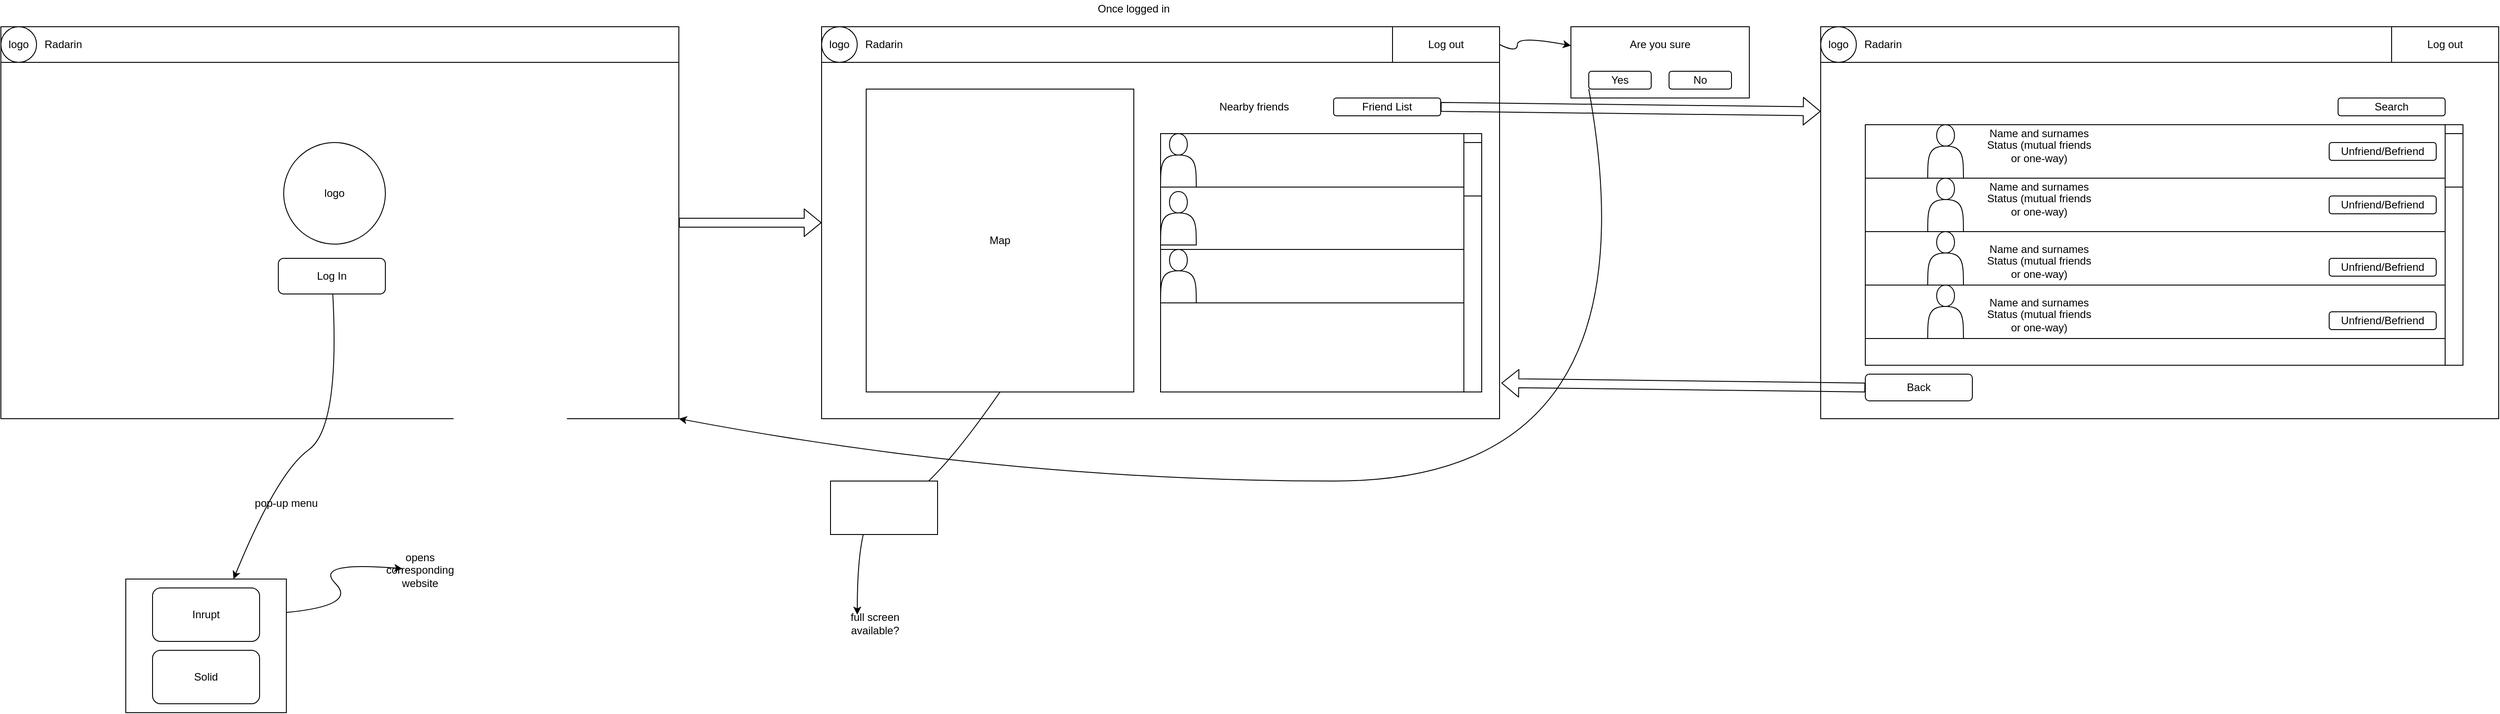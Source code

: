<mxfile version="14.4.3" type="device"><diagram id="82qDOXczWBg0st0T0GSb" name="Página-1"><mxGraphModel dx="2370" dy="1370" grid="1" gridSize="10" guides="1" tooltips="1" connect="1" arrows="1" fold="1" page="1" pageScale="1" pageWidth="827" pageHeight="1169" math="0" shadow="0"><root><mxCell id="0"/><mxCell id="1" parent="0"/><mxCell id="nZ1-L9YDyr6SDBKkAzMu-2" value="" style="rounded=0;whiteSpace=wrap;html=1;" vertex="1" parent="1"><mxGeometry x="40" y="40" width="760" height="440" as="geometry"/></mxCell><mxCell id="nZ1-L9YDyr6SDBKkAzMu-3" value="logo" style="ellipse;whiteSpace=wrap;html=1;aspect=fixed;" vertex="1" parent="1"><mxGeometry x="357" y="170" width="114" height="114" as="geometry"/></mxCell><mxCell id="nZ1-L9YDyr6SDBKkAzMu-4" value="Log In" style="rounded=1;whiteSpace=wrap;html=1;" vertex="1" parent="1"><mxGeometry x="351" y="300" width="120" height="40" as="geometry"/></mxCell><mxCell id="nZ1-L9YDyr6SDBKkAzMu-5" value="" style="curved=1;endArrow=classic;html=1;" edge="1" parent="1" source="nZ1-L9YDyr6SDBKkAzMu-4" target="nZ1-L9YDyr6SDBKkAzMu-6"><mxGeometry width="50" height="50" relative="1" as="geometry"><mxPoint x="390" y="510" as="sourcePoint"/><mxPoint x="290" y="650" as="targetPoint"/><Array as="points"><mxPoint x="420" y="490"/><mxPoint x="350" y="540"/></Array></mxGeometry></mxCell><mxCell id="nZ1-L9YDyr6SDBKkAzMu-6" value="" style="rounded=0;whiteSpace=wrap;html=1;" vertex="1" parent="1"><mxGeometry x="180" y="660" width="180" height="150" as="geometry"/></mxCell><mxCell id="nZ1-L9YDyr6SDBKkAzMu-7" value="Solid" style="rounded=1;whiteSpace=wrap;html=1;" vertex="1" parent="1"><mxGeometry x="210" y="740" width="120" height="60" as="geometry"/></mxCell><mxCell id="nZ1-L9YDyr6SDBKkAzMu-8" value="Inrupt" style="rounded=1;whiteSpace=wrap;html=1;" vertex="1" parent="1"><mxGeometry x="210" y="670" width="120" height="60" as="geometry"/></mxCell><mxCell id="nZ1-L9YDyr6SDBKkAzMu-9" value="pop-up menu&lt;br&gt;" style="text;html=1;strokeColor=none;fillColor=none;align=center;verticalAlign=middle;whiteSpace=wrap;rounded=0;" vertex="1" parent="1"><mxGeometry x="320" y="565" width="80" height="20" as="geometry"/></mxCell><mxCell id="nZ1-L9YDyr6SDBKkAzMu-10" value="" style="curved=1;endArrow=classic;html=1;exitX=1;exitY=0.25;exitDx=0;exitDy=0;" edge="1" parent="1" source="nZ1-L9YDyr6SDBKkAzMu-6" target="nZ1-L9YDyr6SDBKkAzMu-11"><mxGeometry width="50" height="50" relative="1" as="geometry"><mxPoint x="390" y="690" as="sourcePoint"/><mxPoint x="510" y="650" as="targetPoint"/><Array as="points"><mxPoint x="440" y="690"/><mxPoint x="390" y="640"/></Array></mxGeometry></mxCell><mxCell id="nZ1-L9YDyr6SDBKkAzMu-11" value="opens corresponding website" style="text;html=1;strokeColor=none;fillColor=none;align=center;verticalAlign=middle;whiteSpace=wrap;rounded=0;" vertex="1" parent="1"><mxGeometry x="490" y="640" width="40" height="20" as="geometry"/></mxCell><mxCell id="nZ1-L9YDyr6SDBKkAzMu-12" value="" style="rounded=0;whiteSpace=wrap;html=1;" vertex="1" parent="1"><mxGeometry x="40" y="40" width="760" height="40" as="geometry"/></mxCell><mxCell id="nZ1-L9YDyr6SDBKkAzMu-13" value="logo" style="ellipse;whiteSpace=wrap;html=1;aspect=fixed;" vertex="1" parent="1"><mxGeometry x="40" y="40" width="40" height="40" as="geometry"/></mxCell><mxCell id="nZ1-L9YDyr6SDBKkAzMu-14" value="Radarin" style="text;html=1;strokeColor=none;fillColor=none;align=center;verticalAlign=middle;whiteSpace=wrap;rounded=0;" vertex="1" parent="1"><mxGeometry x="90" y="50" width="40" height="20" as="geometry"/></mxCell><mxCell id="nZ1-L9YDyr6SDBKkAzMu-16" value="" style="rounded=0;whiteSpace=wrap;html=1;" vertex="1" parent="1"><mxGeometry x="960" y="40" width="760" height="440" as="geometry"/></mxCell><mxCell id="nZ1-L9YDyr6SDBKkAzMu-18" value="Once logged in" style="text;html=1;strokeColor=none;fillColor=none;align=center;verticalAlign=middle;whiteSpace=wrap;rounded=0;" vertex="1" parent="1"><mxGeometry x="1230" y="10" width="160" height="20" as="geometry"/></mxCell><mxCell id="nZ1-L9YDyr6SDBKkAzMu-19" value="" style="rounded=0;whiteSpace=wrap;html=1;" vertex="1" parent="1"><mxGeometry x="960" y="40" width="760" height="40" as="geometry"/></mxCell><mxCell id="nZ1-L9YDyr6SDBKkAzMu-20" value="logo" style="ellipse;whiteSpace=wrap;html=1;aspect=fixed;" vertex="1" parent="1"><mxGeometry x="960" y="40" width="40" height="40" as="geometry"/></mxCell><mxCell id="nZ1-L9YDyr6SDBKkAzMu-21" value="Radarin" style="text;html=1;strokeColor=none;fillColor=none;align=center;verticalAlign=middle;whiteSpace=wrap;rounded=0;" vertex="1" parent="1"><mxGeometry x="1010" y="50" width="40" height="20" as="geometry"/></mxCell><mxCell id="nZ1-L9YDyr6SDBKkAzMu-22" value="" style="shape=flexArrow;endArrow=classic;html=1;entryX=0;entryY=0.5;entryDx=0;entryDy=0;" edge="1" parent="1" source="nZ1-L9YDyr6SDBKkAzMu-2" target="nZ1-L9YDyr6SDBKkAzMu-16"><mxGeometry width="50" height="50" relative="1" as="geometry"><mxPoint x="1220" y="270" as="sourcePoint"/><mxPoint x="1270" y="220" as="targetPoint"/></mxGeometry></mxCell><mxCell id="nZ1-L9YDyr6SDBKkAzMu-23" value="Log out" style="rounded=0;whiteSpace=wrap;html=1;" vertex="1" parent="1"><mxGeometry x="1600" y="40" width="120" height="40" as="geometry"/></mxCell><mxCell id="nZ1-L9YDyr6SDBKkAzMu-24" value="" style="curved=1;endArrow=classic;html=1;exitX=1;exitY=0.5;exitDx=0;exitDy=0;" edge="1" parent="1" source="nZ1-L9YDyr6SDBKkAzMu-23" target="nZ1-L9YDyr6SDBKkAzMu-25"><mxGeometry width="50" height="50" relative="1" as="geometry"><mxPoint x="1220" y="270" as="sourcePoint"/><mxPoint x="1770" y="60" as="targetPoint"/><Array as="points"><mxPoint x="1740" y="70"/><mxPoint x="1740" y="50"/></Array></mxGeometry></mxCell><mxCell id="nZ1-L9YDyr6SDBKkAzMu-25" value="" style="rounded=0;whiteSpace=wrap;html=1;" vertex="1" parent="1"><mxGeometry x="1800" y="40" width="200" height="80" as="geometry"/></mxCell><mxCell id="nZ1-L9YDyr6SDBKkAzMu-26" value="Are you sure" style="text;html=1;strokeColor=none;fillColor=none;align=center;verticalAlign=middle;whiteSpace=wrap;rounded=0;" vertex="1" parent="1"><mxGeometry x="1855" y="50" width="90" height="20" as="geometry"/></mxCell><mxCell id="nZ1-L9YDyr6SDBKkAzMu-27" value="Yes" style="rounded=1;whiteSpace=wrap;html=1;" vertex="1" parent="1"><mxGeometry x="1820" y="90" width="70" height="20" as="geometry"/></mxCell><mxCell id="nZ1-L9YDyr6SDBKkAzMu-28" value="No" style="rounded=1;whiteSpace=wrap;html=1;" vertex="1" parent="1"><mxGeometry x="1910" y="90" width="70" height="20" as="geometry"/></mxCell><mxCell id="nZ1-L9YDyr6SDBKkAzMu-29" value="" style="curved=1;endArrow=classic;html=1;exitX=0;exitY=1;exitDx=0;exitDy=0;entryX=1;entryY=1;entryDx=0;entryDy=0;" edge="1" parent="1" source="nZ1-L9YDyr6SDBKkAzMu-27" target="nZ1-L9YDyr6SDBKkAzMu-2"><mxGeometry width="50" height="50" relative="1" as="geometry"><mxPoint x="1290" y="260" as="sourcePoint"/><mxPoint x="1340" y="210" as="targetPoint"/><Array as="points"><mxPoint x="1900" y="550"/><mxPoint x="1170" y="550"/></Array></mxGeometry></mxCell><mxCell id="nZ1-L9YDyr6SDBKkAzMu-30" value="Map" style="rounded=0;whiteSpace=wrap;html=1;" vertex="1" parent="1"><mxGeometry x="1010" y="110" width="300" height="340" as="geometry"/></mxCell><mxCell id="nZ1-L9YDyr6SDBKkAzMu-31" value="" style="rounded=0;whiteSpace=wrap;html=1;" vertex="1" parent="1"><mxGeometry x="1340" y="160" width="360" height="290" as="geometry"/></mxCell><mxCell id="nZ1-L9YDyr6SDBKkAzMu-32" value="Nearby friends" style="text;html=1;strokeColor=none;fillColor=none;align=center;verticalAlign=middle;whiteSpace=wrap;rounded=0;" vertex="1" parent="1"><mxGeometry x="1390" y="120" width="110" height="20" as="geometry"/></mxCell><mxCell id="nZ1-L9YDyr6SDBKkAzMu-33" value="" style="rounded=0;whiteSpace=wrap;html=1;" vertex="1" parent="1"><mxGeometry x="1340" y="160" width="360" height="60" as="geometry"/></mxCell><mxCell id="nZ1-L9YDyr6SDBKkAzMu-34" value="" style="rounded=0;whiteSpace=wrap;html=1;" vertex="1" parent="1"><mxGeometry x="1340" y="220" width="360" height="70" as="geometry"/></mxCell><mxCell id="nZ1-L9YDyr6SDBKkAzMu-35" value="" style="rounded=0;whiteSpace=wrap;html=1;" vertex="1" parent="1"><mxGeometry x="1340" y="290" width="360" height="60" as="geometry"/></mxCell><mxCell id="nZ1-L9YDyr6SDBKkAzMu-36" value="" style="shape=actor;whiteSpace=wrap;html=1;" vertex="1" parent="1"><mxGeometry x="1340" y="160" width="40" height="60" as="geometry"/></mxCell><mxCell id="nZ1-L9YDyr6SDBKkAzMu-37" value="" style="shape=actor;whiteSpace=wrap;html=1;" vertex="1" parent="1"><mxGeometry x="1340" y="225" width="40" height="60" as="geometry"/></mxCell><mxCell id="nZ1-L9YDyr6SDBKkAzMu-38" value="" style="shape=actor;whiteSpace=wrap;html=1;" vertex="1" parent="1"><mxGeometry x="1340" y="290" width="40" height="60" as="geometry"/></mxCell><mxCell id="nZ1-L9YDyr6SDBKkAzMu-39" value="" style="rounded=0;whiteSpace=wrap;html=1;" vertex="1" parent="1"><mxGeometry x="1680" y="160" width="20" height="290" as="geometry"/></mxCell><mxCell id="nZ1-L9YDyr6SDBKkAzMu-40" value="" style="rounded=0;whiteSpace=wrap;html=1;" vertex="1" parent="1"><mxGeometry x="1680" y="170" width="20" height="60" as="geometry"/></mxCell><mxCell id="nZ1-L9YDyr6SDBKkAzMu-41" value="Friend List" style="rounded=1;whiteSpace=wrap;html=1;" vertex="1" parent="1"><mxGeometry x="1534" y="120" width="120" height="20" as="geometry"/></mxCell><mxCell id="nZ1-L9YDyr6SDBKkAzMu-42" value="" style="curved=1;endArrow=classic;html=1;exitX=0.5;exitY=1;exitDx=0;exitDy=0;" edge="1" parent="1" source="nZ1-L9YDyr6SDBKkAzMu-30"><mxGeometry width="50" height="50" relative="1" as="geometry"><mxPoint x="1000" y="620" as="sourcePoint"/><mxPoint x="1000" y="700" as="targetPoint"/><Array as="points"><mxPoint x="1070" y="580"/><mxPoint x="1000" y="570"/></Array></mxGeometry></mxCell><mxCell id="nZ1-L9YDyr6SDBKkAzMu-43" value="full screen available?" style="text;html=1;strokeColor=none;fillColor=none;align=center;verticalAlign=middle;whiteSpace=wrap;rounded=0;" vertex="1" parent="1"><mxGeometry x="980" y="700" width="80" height="20" as="geometry"/></mxCell><mxCell id="nZ1-L9YDyr6SDBKkAzMu-44" value="" style="rounded=0;whiteSpace=wrap;html=1;" vertex="1" parent="1"><mxGeometry x="970" y="550" width="120" height="60" as="geometry"/></mxCell><mxCell id="nZ1-L9YDyr6SDBKkAzMu-45" value="" style="rounded=0;whiteSpace=wrap;html=1;" vertex="1" parent="1"><mxGeometry x="2080" y="40" width="760" height="440" as="geometry"/></mxCell><mxCell id="nZ1-L9YDyr6SDBKkAzMu-46" value="" style="rounded=0;whiteSpace=wrap;html=1;" vertex="1" parent="1"><mxGeometry x="2080" y="40" width="760" height="40" as="geometry"/></mxCell><mxCell id="nZ1-L9YDyr6SDBKkAzMu-47" value="logo" style="ellipse;whiteSpace=wrap;html=1;aspect=fixed;" vertex="1" parent="1"><mxGeometry x="2080" y="40" width="40" height="40" as="geometry"/></mxCell><mxCell id="nZ1-L9YDyr6SDBKkAzMu-48" value="Radarin" style="text;html=1;strokeColor=none;fillColor=none;align=center;verticalAlign=middle;whiteSpace=wrap;rounded=0;" vertex="1" parent="1"><mxGeometry x="2130" y="50" width="40" height="20" as="geometry"/></mxCell><mxCell id="nZ1-L9YDyr6SDBKkAzMu-49" value="" style="shape=flexArrow;endArrow=classic;html=1;exitX=1;exitY=0.5;exitDx=0;exitDy=0;entryX=0;entryY=0.216;entryDx=0;entryDy=0;entryPerimeter=0;" edge="1" parent="1" source="nZ1-L9YDyr6SDBKkAzMu-41" target="nZ1-L9YDyr6SDBKkAzMu-45"><mxGeometry width="50" height="50" relative="1" as="geometry"><mxPoint x="1520" y="600" as="sourcePoint"/><mxPoint x="1570" y="550" as="targetPoint"/></mxGeometry></mxCell><mxCell id="nZ1-L9YDyr6SDBKkAzMu-50" value="Log out" style="rounded=0;whiteSpace=wrap;html=1;" vertex="1" parent="1"><mxGeometry x="2720" y="40" width="120" height="40" as="geometry"/></mxCell><mxCell id="nZ1-L9YDyr6SDBKkAzMu-51" value="" style="rounded=0;whiteSpace=wrap;html=1;" vertex="1" parent="1"><mxGeometry x="2130" y="150" width="670" height="270" as="geometry"/></mxCell><mxCell id="nZ1-L9YDyr6SDBKkAzMu-52" value="Back" style="rounded=1;whiteSpace=wrap;html=1;" vertex="1" parent="1"><mxGeometry x="2130" y="430" width="120" height="30" as="geometry"/></mxCell><mxCell id="nZ1-L9YDyr6SDBKkAzMu-53" value="" style="rounded=0;whiteSpace=wrap;html=1;" vertex="1" parent="1"><mxGeometry x="2130" y="150" width="670" height="60" as="geometry"/></mxCell><mxCell id="nZ1-L9YDyr6SDBKkAzMu-54" value="" style="rounded=0;whiteSpace=wrap;html=1;" vertex="1" parent="1"><mxGeometry x="2130" y="210" width="670" height="60" as="geometry"/></mxCell><mxCell id="nZ1-L9YDyr6SDBKkAzMu-55" value="" style="rounded=0;whiteSpace=wrap;html=1;" vertex="1" parent="1"><mxGeometry x="2130" y="210" width="670" height="60" as="geometry"/></mxCell><mxCell id="nZ1-L9YDyr6SDBKkAzMu-56" value="" style="rounded=0;whiteSpace=wrap;html=1;" vertex="1" parent="1"><mxGeometry x="2130" y="270" width="670" height="60" as="geometry"/></mxCell><mxCell id="nZ1-L9YDyr6SDBKkAzMu-57" value="" style="rounded=0;whiteSpace=wrap;html=1;" vertex="1" parent="1"><mxGeometry x="2130" y="330" width="670" height="60" as="geometry"/></mxCell><mxCell id="nZ1-L9YDyr6SDBKkAzMu-58" value="" style="rounded=0;whiteSpace=wrap;html=1;" vertex="1" parent="1"><mxGeometry x="2780" y="150" width="20" height="270" as="geometry"/></mxCell><mxCell id="nZ1-L9YDyr6SDBKkAzMu-59" value="" style="rounded=0;whiteSpace=wrap;html=1;" vertex="1" parent="1"><mxGeometry x="2780" y="160" width="20" height="60" as="geometry"/></mxCell><mxCell id="nZ1-L9YDyr6SDBKkAzMu-60" value="" style="shape=actor;whiteSpace=wrap;html=1;" vertex="1" parent="1"><mxGeometry x="2200" y="150" width="40" height="60" as="geometry"/></mxCell><mxCell id="nZ1-L9YDyr6SDBKkAzMu-61" value="" style="shape=actor;whiteSpace=wrap;html=1;" vertex="1" parent="1"><mxGeometry x="2200" y="210" width="40" height="60" as="geometry"/></mxCell><mxCell id="nZ1-L9YDyr6SDBKkAzMu-62" value="" style="shape=actor;whiteSpace=wrap;html=1;" vertex="1" parent="1"><mxGeometry x="2200" y="270" width="40" height="60" as="geometry"/></mxCell><mxCell id="nZ1-L9YDyr6SDBKkAzMu-63" value="" style="shape=actor;whiteSpace=wrap;html=1;" vertex="1" parent="1"><mxGeometry x="2200" y="330" width="40" height="60" as="geometry"/></mxCell><mxCell id="nZ1-L9YDyr6SDBKkAzMu-65" value="Name and surnames" style="text;html=1;strokeColor=none;fillColor=none;align=center;verticalAlign=middle;whiteSpace=wrap;rounded=0;" vertex="1" parent="1"><mxGeometry x="2260" y="150" width="130" height="20" as="geometry"/></mxCell><mxCell id="nZ1-L9YDyr6SDBKkAzMu-66" value="Status (mutual friends or one-way)" style="text;html=1;strokeColor=none;fillColor=none;align=center;verticalAlign=middle;whiteSpace=wrap;rounded=0;" vertex="1" parent="1"><mxGeometry x="2260" y="170" width="130" height="20" as="geometry"/></mxCell><mxCell id="nZ1-L9YDyr6SDBKkAzMu-67" value="Unfriend/Befriend" style="rounded=1;whiteSpace=wrap;html=1;" vertex="1" parent="1"><mxGeometry x="2650" y="170" width="120" height="20" as="geometry"/></mxCell><mxCell id="nZ1-L9YDyr6SDBKkAzMu-69" value="Name and surnames" style="text;html=1;strokeColor=none;fillColor=none;align=center;verticalAlign=middle;whiteSpace=wrap;rounded=0;" vertex="1" parent="1"><mxGeometry x="2260" y="210" width="130" height="20" as="geometry"/></mxCell><mxCell id="nZ1-L9YDyr6SDBKkAzMu-70" value="Status (mutual friends or one-way)" style="text;html=1;strokeColor=none;fillColor=none;align=center;verticalAlign=middle;whiteSpace=wrap;rounded=0;" vertex="1" parent="1"><mxGeometry x="2260" y="230" width="130" height="20" as="geometry"/></mxCell><mxCell id="nZ1-L9YDyr6SDBKkAzMu-71" value="Unfriend/Befriend" style="rounded=1;whiteSpace=wrap;html=1;" vertex="1" parent="1"><mxGeometry x="2650" y="230" width="120" height="20" as="geometry"/></mxCell><mxCell id="nZ1-L9YDyr6SDBKkAzMu-72" value="Name and surnames" style="text;html=1;strokeColor=none;fillColor=none;align=center;verticalAlign=middle;whiteSpace=wrap;rounded=0;" vertex="1" parent="1"><mxGeometry x="2260" y="280" width="130" height="20" as="geometry"/></mxCell><mxCell id="nZ1-L9YDyr6SDBKkAzMu-73" value="Status (mutual friends or one-way)" style="text;html=1;strokeColor=none;fillColor=none;align=center;verticalAlign=middle;whiteSpace=wrap;rounded=0;" vertex="1" parent="1"><mxGeometry x="2260" y="300" width="130" height="20" as="geometry"/></mxCell><mxCell id="nZ1-L9YDyr6SDBKkAzMu-74" value="Unfriend/Befriend" style="rounded=1;whiteSpace=wrap;html=1;" vertex="1" parent="1"><mxGeometry x="2650" y="300" width="120" height="20" as="geometry"/></mxCell><mxCell id="nZ1-L9YDyr6SDBKkAzMu-75" value="Name and surnames" style="text;html=1;strokeColor=none;fillColor=none;align=center;verticalAlign=middle;whiteSpace=wrap;rounded=0;" vertex="1" parent="1"><mxGeometry x="2260" y="340" width="130" height="20" as="geometry"/></mxCell><mxCell id="nZ1-L9YDyr6SDBKkAzMu-76" value="Status (mutual friends or one-way)" style="text;html=1;strokeColor=none;fillColor=none;align=center;verticalAlign=middle;whiteSpace=wrap;rounded=0;" vertex="1" parent="1"><mxGeometry x="2260" y="360" width="130" height="20" as="geometry"/></mxCell><mxCell id="nZ1-L9YDyr6SDBKkAzMu-77" value="Unfriend/Befriend" style="rounded=1;whiteSpace=wrap;html=1;" vertex="1" parent="1"><mxGeometry x="2650" y="360" width="120" height="20" as="geometry"/></mxCell><mxCell id="nZ1-L9YDyr6SDBKkAzMu-78" value="Search" style="rounded=1;whiteSpace=wrap;html=1;" vertex="1" parent="1"><mxGeometry x="2660" y="120" width="120" height="20" as="geometry"/></mxCell><mxCell id="nZ1-L9YDyr6SDBKkAzMu-79" value="" style="shape=flexArrow;endArrow=classic;html=1;exitX=0;exitY=0.5;exitDx=0;exitDy=0;" edge="1" parent="1" source="nZ1-L9YDyr6SDBKkAzMu-52"><mxGeometry width="50" height="50" relative="1" as="geometry"><mxPoint x="2180" y="200" as="sourcePoint"/><mxPoint x="1722" y="440" as="targetPoint"/></mxGeometry></mxCell></root></mxGraphModel></diagram></mxfile>